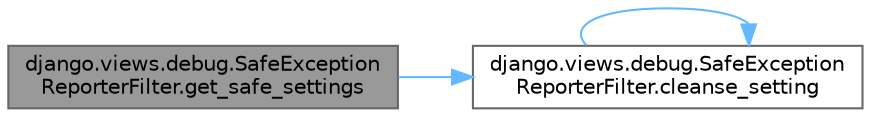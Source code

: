 digraph "django.views.debug.SafeExceptionReporterFilter.get_safe_settings"
{
 // LATEX_PDF_SIZE
  bgcolor="transparent";
  edge [fontname=Helvetica,fontsize=10,labelfontname=Helvetica,labelfontsize=10];
  node [fontname=Helvetica,fontsize=10,shape=box,height=0.2,width=0.4];
  rankdir="LR";
  Node1 [id="Node000001",label="django.views.debug.SafeException\lReporterFilter.get_safe_settings",height=0.2,width=0.4,color="gray40", fillcolor="grey60", style="filled", fontcolor="black",tooltip=" "];
  Node1 -> Node2 [id="edge1_Node000001_Node000002",color="steelblue1",style="solid",tooltip=" "];
  Node2 [id="Node000002",label="django.views.debug.SafeException\lReporterFilter.cleanse_setting",height=0.2,width=0.4,color="grey40", fillcolor="white", style="filled",URL="$classdjango_1_1views_1_1debug_1_1_safe_exception_reporter_filter.html#a0e88aaa660456143a3fb2e7e1c372644",tooltip=" "];
  Node2 -> Node2 [id="edge2_Node000002_Node000002",color="steelblue1",style="solid",tooltip=" "];
}
